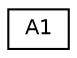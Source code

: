 digraph "Graphical Class Hierarchy"
{
  edge [fontname="Helvetica",fontsize="10",labelfontname="Helvetica",labelfontsize="10"];
  node [fontname="Helvetica",fontsize="10",shape=record];
  rankdir="LR";
  Node0 [label="A1",height=0.2,width=0.4,color="black", fillcolor="white", style="filled",URL="$struct_a1.html"];
}

